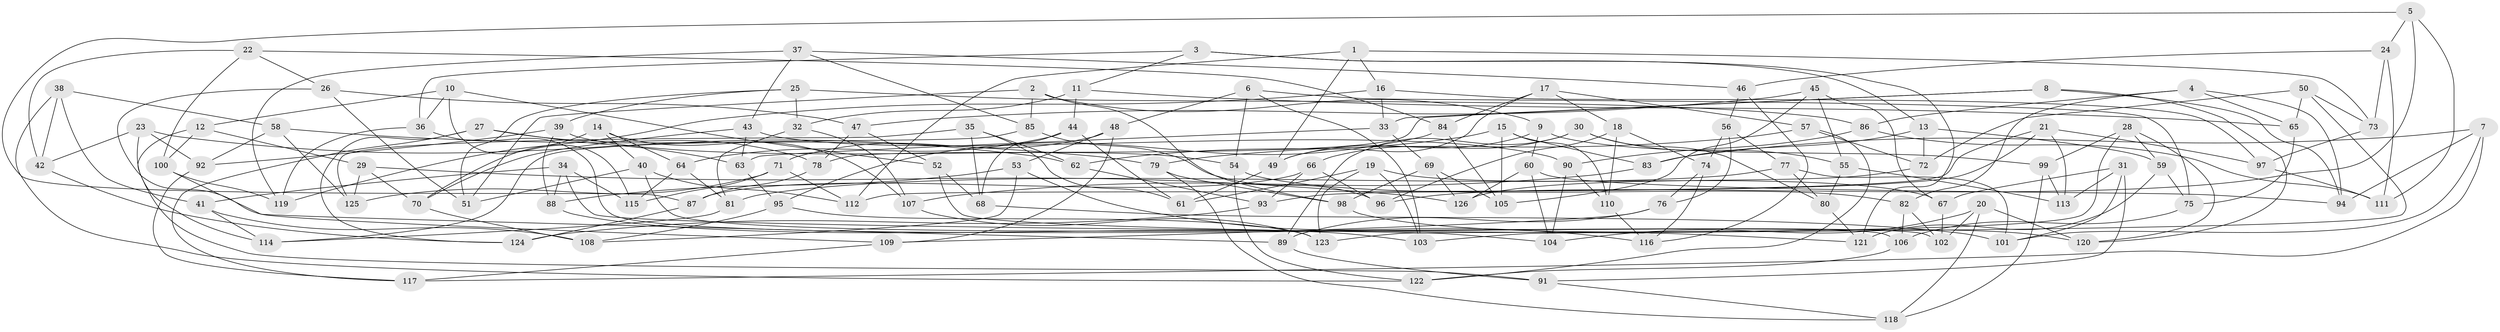 // coarse degree distribution, {4: 0.43137254901960786, 10: 0.0784313725490196, 9: 0.09803921568627451, 12: 0.0392156862745098, 11: 0.0392156862745098, 8: 0.11764705882352941, 3: 0.09803921568627451, 7: 0.0196078431372549, 5: 0.058823529411764705, 6: 0.0196078431372549}
// Generated by graph-tools (version 1.1) at 2025/53/03/04/25 22:53:54]
// undirected, 126 vertices, 252 edges
graph export_dot {
  node [color=gray90,style=filled];
  1;
  2;
  3;
  4;
  5;
  6;
  7;
  8;
  9;
  10;
  11;
  12;
  13;
  14;
  15;
  16;
  17;
  18;
  19;
  20;
  21;
  22;
  23;
  24;
  25;
  26;
  27;
  28;
  29;
  30;
  31;
  32;
  33;
  34;
  35;
  36;
  37;
  38;
  39;
  40;
  41;
  42;
  43;
  44;
  45;
  46;
  47;
  48;
  49;
  50;
  51;
  52;
  53;
  54;
  55;
  56;
  57;
  58;
  59;
  60;
  61;
  62;
  63;
  64;
  65;
  66;
  67;
  68;
  69;
  70;
  71;
  72;
  73;
  74;
  75;
  76;
  77;
  78;
  79;
  80;
  81;
  82;
  83;
  84;
  85;
  86;
  87;
  88;
  89;
  90;
  91;
  92;
  93;
  94;
  95;
  96;
  97;
  98;
  99;
  100;
  101;
  102;
  103;
  104;
  105;
  106;
  107;
  108;
  109;
  110;
  111;
  112;
  113;
  114;
  115;
  116;
  117;
  118;
  119;
  120;
  121;
  122;
  123;
  124;
  125;
  126;
  1 -- 49;
  1 -- 16;
  1 -- 112;
  1 -- 73;
  2 -- 9;
  2 -- 85;
  2 -- 98;
  2 -- 51;
  3 -- 36;
  3 -- 11;
  3 -- 13;
  3 -- 121;
  4 -- 94;
  4 -- 82;
  4 -- 65;
  4 -- 86;
  5 -- 111;
  5 -- 96;
  5 -- 87;
  5 -- 24;
  6 -- 48;
  6 -- 54;
  6 -- 103;
  6 -- 75;
  7 -- 117;
  7 -- 83;
  7 -- 101;
  7 -- 94;
  8 -- 78;
  8 -- 33;
  8 -- 120;
  8 -- 94;
  9 -- 99;
  9 -- 49;
  9 -- 60;
  10 -- 12;
  10 -- 36;
  10 -- 115;
  10 -- 52;
  11 -- 65;
  11 -- 32;
  11 -- 44;
  12 -- 91;
  12 -- 29;
  12 -- 100;
  13 -- 59;
  13 -- 72;
  13 -- 83;
  14 -- 40;
  14 -- 107;
  14 -- 64;
  14 -- 70;
  15 -- 83;
  15 -- 62;
  15 -- 110;
  15 -- 105;
  16 -- 97;
  16 -- 33;
  16 -- 119;
  17 -- 49;
  17 -- 84;
  17 -- 18;
  17 -- 57;
  18 -- 110;
  18 -- 96;
  18 -- 74;
  19 -- 103;
  19 -- 123;
  19 -- 61;
  19 -- 67;
  20 -- 102;
  20 -- 118;
  20 -- 104;
  20 -- 120;
  21 -- 113;
  21 -- 112;
  21 -- 93;
  21 -- 97;
  22 -- 26;
  22 -- 100;
  22 -- 42;
  22 -- 84;
  23 -- 92;
  23 -- 62;
  23 -- 114;
  23 -- 42;
  24 -- 73;
  24 -- 46;
  24 -- 111;
  25 -- 39;
  25 -- 86;
  25 -- 51;
  25 -- 32;
  26 -- 47;
  26 -- 89;
  26 -- 51;
  27 -- 124;
  27 -- 63;
  27 -- 117;
  27 -- 78;
  28 -- 59;
  28 -- 99;
  28 -- 123;
  28 -- 120;
  29 -- 70;
  29 -- 125;
  29 -- 126;
  30 -- 80;
  30 -- 55;
  30 -- 66;
  30 -- 89;
  31 -- 101;
  31 -- 113;
  31 -- 67;
  31 -- 91;
  32 -- 81;
  32 -- 107;
  33 -- 69;
  33 -- 63;
  34 -- 121;
  34 -- 41;
  34 -- 88;
  34 -- 115;
  35 -- 62;
  35 -- 125;
  35 -- 68;
  35 -- 61;
  36 -- 106;
  36 -- 119;
  37 -- 119;
  37 -- 43;
  37 -- 85;
  37 -- 46;
  38 -- 122;
  38 -- 41;
  38 -- 42;
  38 -- 58;
  39 -- 54;
  39 -- 92;
  39 -- 88;
  40 -- 102;
  40 -- 51;
  40 -- 112;
  41 -- 114;
  41 -- 108;
  42 -- 124;
  43 -- 90;
  43 -- 63;
  43 -- 70;
  44 -- 61;
  44 -- 64;
  44 -- 68;
  45 -- 67;
  45 -- 105;
  45 -- 47;
  45 -- 55;
  46 -- 56;
  46 -- 116;
  47 -- 52;
  47 -- 78;
  48 -- 109;
  48 -- 71;
  48 -- 53;
  49 -- 61;
  50 -- 65;
  50 -- 72;
  50 -- 73;
  50 -- 103;
  52 -- 104;
  52 -- 68;
  53 -- 108;
  53 -- 116;
  53 -- 88;
  54 -- 122;
  54 -- 82;
  55 -- 80;
  55 -- 113;
  56 -- 76;
  56 -- 77;
  56 -- 74;
  57 -- 79;
  57 -- 72;
  57 -- 122;
  58 -- 92;
  58 -- 79;
  58 -- 125;
  59 -- 75;
  59 -- 121;
  60 -- 94;
  60 -- 104;
  60 -- 126;
  62 -- 93;
  63 -- 95;
  64 -- 81;
  64 -- 115;
  65 -- 75;
  66 -- 96;
  66 -- 93;
  66 -- 87;
  67 -- 102;
  68 -- 101;
  69 -- 98;
  69 -- 105;
  69 -- 126;
  70 -- 108;
  71 -- 125;
  71 -- 115;
  71 -- 112;
  72 -- 126;
  73 -- 97;
  74 -- 116;
  74 -- 76;
  75 -- 106;
  76 -- 89;
  76 -- 109;
  77 -- 101;
  77 -- 81;
  77 -- 80;
  78 -- 87;
  79 -- 98;
  79 -- 118;
  80 -- 121;
  81 -- 114;
  82 -- 102;
  82 -- 106;
  83 -- 107;
  84 -- 105;
  84 -- 95;
  85 -- 96;
  85 -- 114;
  86 -- 90;
  86 -- 111;
  87 -- 124;
  88 -- 103;
  89 -- 91;
  90 -- 110;
  90 -- 104;
  91 -- 118;
  92 -- 117;
  93 -- 124;
  95 -- 123;
  95 -- 108;
  97 -- 111;
  98 -- 120;
  99 -- 113;
  99 -- 118;
  100 -- 119;
  100 -- 109;
  106 -- 122;
  107 -- 123;
  109 -- 117;
  110 -- 116;
}
